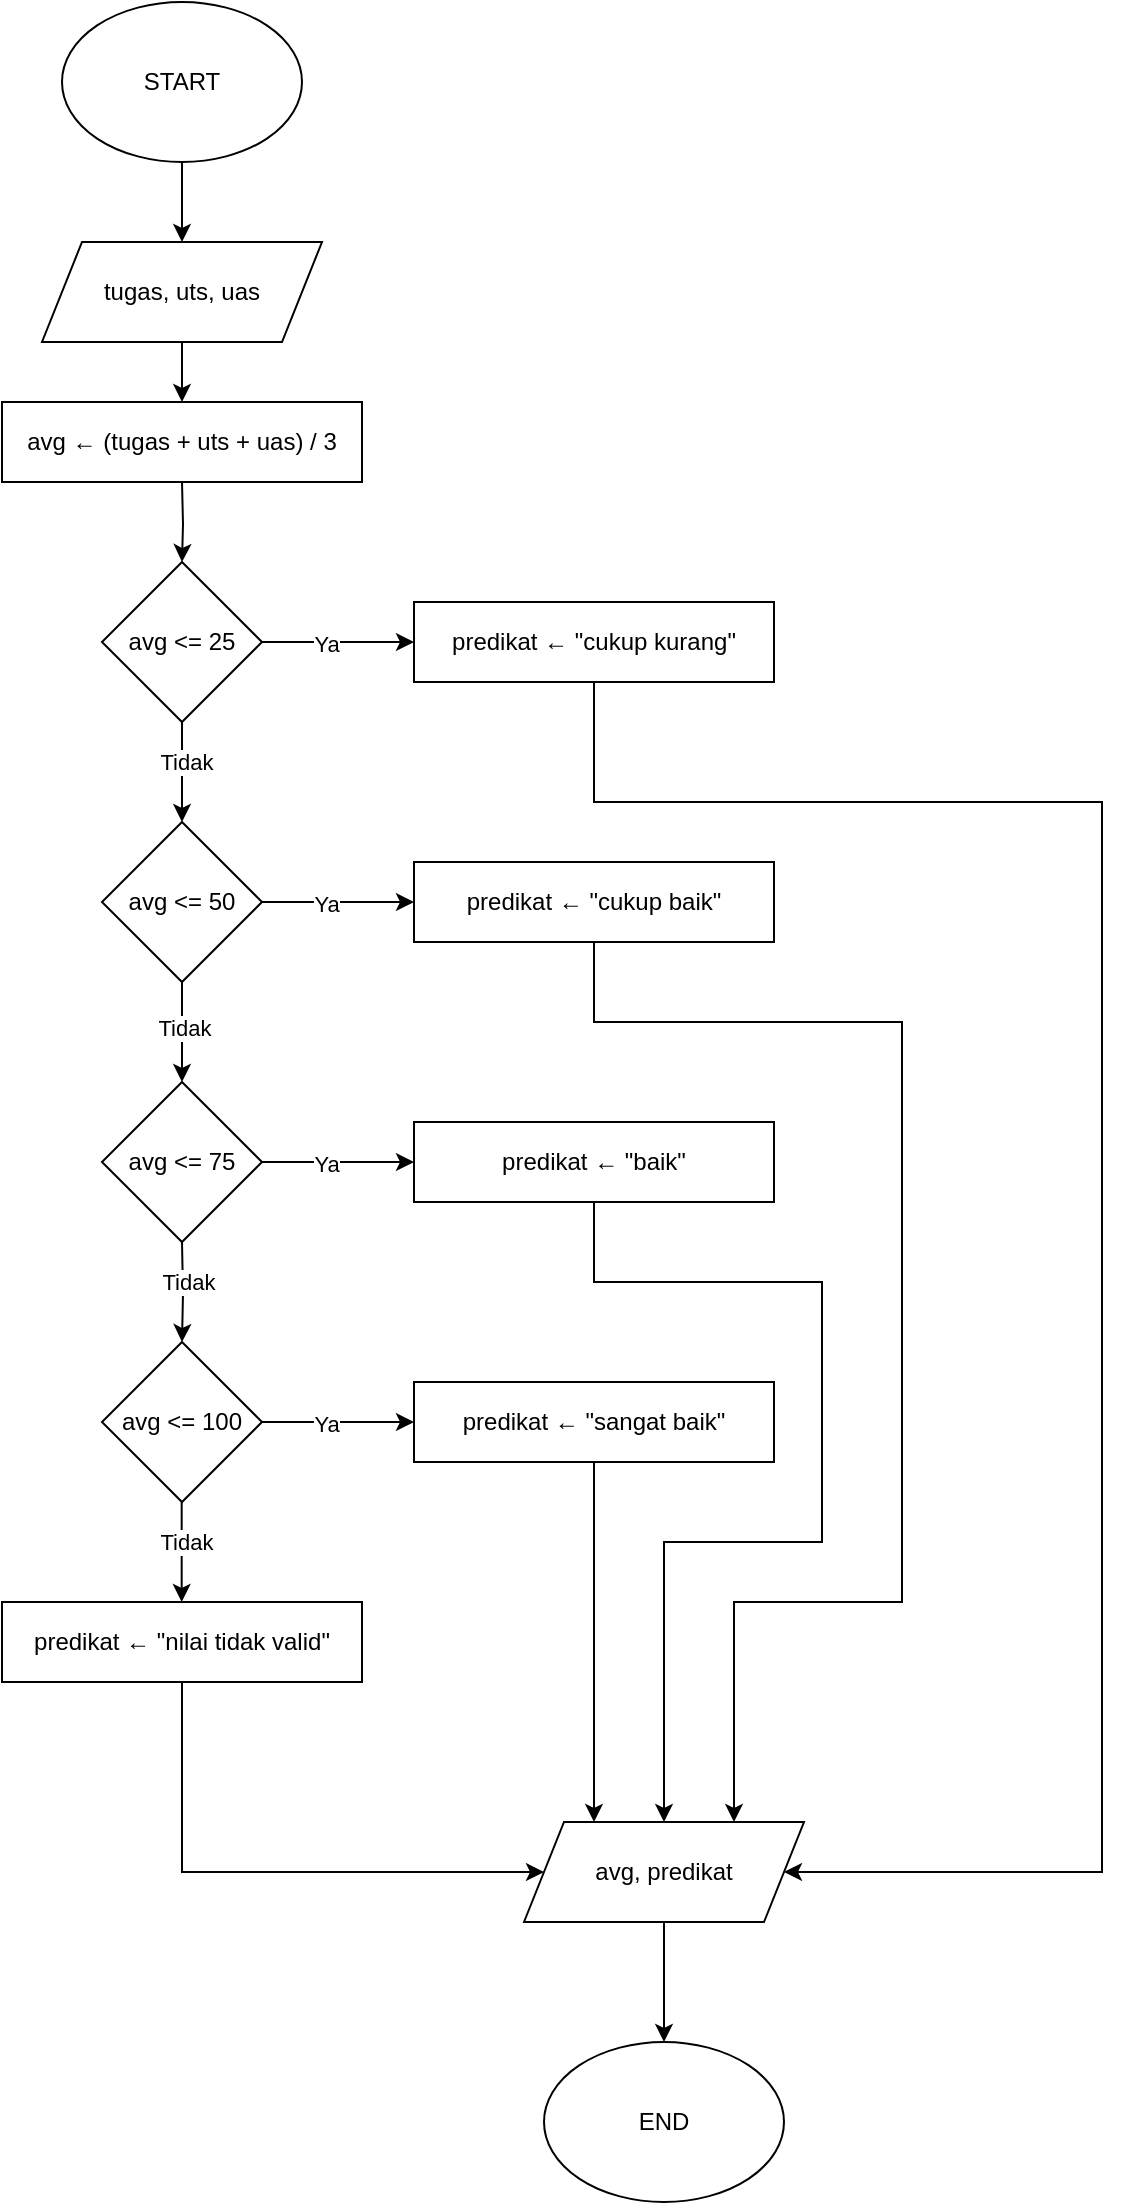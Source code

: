 <mxfile version="28.0.6">
  <diagram name="Page-1" id="A3NifjXvY5vIst3UiWV9">
    <mxGraphModel dx="1111" dy="445" grid="1" gridSize="10" guides="1" tooltips="1" connect="1" arrows="1" fold="1" page="1" pageScale="1" pageWidth="827" pageHeight="1299" background="none" math="0" shadow="0">
      <root>
        <mxCell id="0" />
        <mxCell id="1" parent="0" />
        <mxCell id="4erT3ZUYu_DKqHfcm8yE-7" style="edgeStyle=orthogonalEdgeStyle;rounded=0;orthogonalLoop=1;jettySize=auto;html=1;exitX=0.5;exitY=1;exitDx=0;exitDy=0;entryX=0.5;entryY=0;entryDx=0;entryDy=0;" parent="1" source="4erT3ZUYu_DKqHfcm8yE-1" target="4erT3ZUYu_DKqHfcm8yE-5" edge="1">
          <mxGeometry relative="1" as="geometry" />
        </mxCell>
        <mxCell id="4erT3ZUYu_DKqHfcm8yE-1" value="START" style="ellipse;whiteSpace=wrap;html=1;" parent="1" vertex="1">
          <mxGeometry x="80" y="40" width="120" height="80" as="geometry" />
        </mxCell>
        <mxCell id="4erT3ZUYu_DKqHfcm8yE-9" style="edgeStyle=orthogonalEdgeStyle;rounded=0;orthogonalLoop=1;jettySize=auto;html=1;exitX=0.5;exitY=1;exitDx=0;exitDy=0;entryX=0.5;entryY=0;entryDx=0;entryDy=0;" parent="1" source="4erT3ZUYu_DKqHfcm8yE-5" edge="1">
          <mxGeometry relative="1" as="geometry">
            <mxPoint x="140" y="240" as="targetPoint" />
          </mxGeometry>
        </mxCell>
        <mxCell id="4erT3ZUYu_DKqHfcm8yE-5" value="tugas, uts, uas" style="shape=parallelogram;perimeter=parallelogramPerimeter;whiteSpace=wrap;html=1;fixedSize=1;" parent="1" vertex="1">
          <mxGeometry x="70" y="160" width="140" height="50" as="geometry" />
        </mxCell>
        <mxCell id="4erT3ZUYu_DKqHfcm8yE-13" style="edgeStyle=orthogonalEdgeStyle;rounded=0;orthogonalLoop=1;jettySize=auto;html=1;exitX=0.5;exitY=1;exitDx=0;exitDy=0;entryX=0.5;entryY=0;entryDx=0;entryDy=0;" parent="1" target="4erT3ZUYu_DKqHfcm8yE-12" edge="1">
          <mxGeometry relative="1" as="geometry">
            <mxPoint x="140" y="280" as="sourcePoint" />
          </mxGeometry>
        </mxCell>
        <mxCell id="4erT3ZUYu_DKqHfcm8yE-18" style="edgeStyle=orthogonalEdgeStyle;rounded=0;orthogonalLoop=1;jettySize=auto;html=1;exitX=1;exitY=0.5;exitDx=0;exitDy=0;" parent="1" source="4erT3ZUYu_DKqHfcm8yE-12" target="4erT3ZUYu_DKqHfcm8yE-14" edge="1">
          <mxGeometry relative="1" as="geometry" />
        </mxCell>
        <mxCell id="4erT3ZUYu_DKqHfcm8yE-19" value="Ya" style="edgeLabel;html=1;align=center;verticalAlign=middle;resizable=0;points=[];" parent="4erT3ZUYu_DKqHfcm8yE-18" vertex="1" connectable="0">
          <mxGeometry x="-0.174" y="-1" relative="1" as="geometry">
            <mxPoint as="offset" />
          </mxGeometry>
        </mxCell>
        <mxCell id="4erT3ZUYu_DKqHfcm8yE-36" style="edgeStyle=orthogonalEdgeStyle;rounded=0;orthogonalLoop=1;jettySize=auto;html=1;exitX=0.5;exitY=1;exitDx=0;exitDy=0;entryX=0.5;entryY=0;entryDx=0;entryDy=0;" parent="1" source="4erT3ZUYu_DKqHfcm8yE-12" target="4erT3ZUYu_DKqHfcm8yE-22" edge="1">
          <mxGeometry relative="1" as="geometry" />
        </mxCell>
        <mxCell id="4erT3ZUYu_DKqHfcm8yE-38" value="Tidak" style="edgeLabel;html=1;align=center;verticalAlign=middle;resizable=0;points=[];" parent="4erT3ZUYu_DKqHfcm8yE-36" vertex="1" connectable="0">
          <mxGeometry x="-0.208" y="2" relative="1" as="geometry">
            <mxPoint as="offset" />
          </mxGeometry>
        </mxCell>
        <mxCell id="4erT3ZUYu_DKqHfcm8yE-12" value="avg &amp;lt;= 25" style="rhombus;whiteSpace=wrap;html=1;" parent="1" vertex="1">
          <mxGeometry x="100" y="320" width="80" height="80" as="geometry" />
        </mxCell>
        <mxCell id="4erT3ZUYu_DKqHfcm8yE-98" style="edgeStyle=orthogonalEdgeStyle;rounded=0;orthogonalLoop=1;jettySize=auto;html=1;exitX=0.5;exitY=1;exitDx=0;exitDy=0;entryX=1;entryY=0.5;entryDx=0;entryDy=0;" parent="1" source="4erT3ZUYu_DKqHfcm8yE-14" target="4erT3ZUYu_DKqHfcm8yE-66" edge="1">
          <mxGeometry relative="1" as="geometry">
            <Array as="points">
              <mxPoint x="346" y="440" />
              <mxPoint x="600" y="440" />
              <mxPoint x="600" y="975" />
            </Array>
          </mxGeometry>
        </mxCell>
        <mxCell id="4erT3ZUYu_DKqHfcm8yE-14" value="predikat ←&amp;nbsp;&quot;cukup kurang&quot;" style="rounded=0;whiteSpace=wrap;html=1;" parent="1" vertex="1">
          <mxGeometry x="256" y="340" width="180" height="40" as="geometry" />
        </mxCell>
        <mxCell id="4erT3ZUYu_DKqHfcm8yE-20" style="edgeStyle=orthogonalEdgeStyle;rounded=0;orthogonalLoop=1;jettySize=auto;html=1;exitX=1;exitY=0.5;exitDx=0;exitDy=0;" parent="1" source="4erT3ZUYu_DKqHfcm8yE-22" target="4erT3ZUYu_DKqHfcm8yE-23" edge="1">
          <mxGeometry relative="1" as="geometry" />
        </mxCell>
        <mxCell id="4erT3ZUYu_DKqHfcm8yE-21" value="Ya" style="edgeLabel;html=1;align=center;verticalAlign=middle;resizable=0;points=[];" parent="4erT3ZUYu_DKqHfcm8yE-20" vertex="1" connectable="0">
          <mxGeometry x="-0.174" y="-1" relative="1" as="geometry">
            <mxPoint as="offset" />
          </mxGeometry>
        </mxCell>
        <mxCell id="4erT3ZUYu_DKqHfcm8yE-49" style="edgeStyle=orthogonalEdgeStyle;rounded=0;orthogonalLoop=1;jettySize=auto;html=1;exitX=0.5;exitY=1;exitDx=0;exitDy=0;entryX=0.5;entryY=0;entryDx=0;entryDy=0;" parent="1" source="4erT3ZUYu_DKqHfcm8yE-22" target="4erT3ZUYu_DKqHfcm8yE-47" edge="1">
          <mxGeometry relative="1" as="geometry" />
        </mxCell>
        <mxCell id="4erT3ZUYu_DKqHfcm8yE-51" value="Tidak" style="edgeLabel;html=1;align=center;verticalAlign=middle;resizable=0;points=[];" parent="4erT3ZUYu_DKqHfcm8yE-49" vertex="1" connectable="0">
          <mxGeometry x="-0.08" y="1" relative="1" as="geometry">
            <mxPoint as="offset" />
          </mxGeometry>
        </mxCell>
        <mxCell id="4erT3ZUYu_DKqHfcm8yE-22" value="avg &amp;lt;= 50" style="rhombus;whiteSpace=wrap;html=1;" parent="1" vertex="1">
          <mxGeometry x="100" y="450" width="80" height="80" as="geometry" />
        </mxCell>
        <mxCell id="4erT3ZUYu_DKqHfcm8yE-97" style="edgeStyle=orthogonalEdgeStyle;rounded=0;orthogonalLoop=1;jettySize=auto;html=1;exitX=0.5;exitY=1;exitDx=0;exitDy=0;entryX=0.75;entryY=0;entryDx=0;entryDy=0;" parent="1" source="4erT3ZUYu_DKqHfcm8yE-23" target="4erT3ZUYu_DKqHfcm8yE-66" edge="1">
          <mxGeometry relative="1" as="geometry">
            <Array as="points">
              <mxPoint x="346" y="550" />
              <mxPoint x="500" y="550" />
              <mxPoint x="500" y="840" />
              <mxPoint x="416" y="840" />
            </Array>
          </mxGeometry>
        </mxCell>
        <mxCell id="4erT3ZUYu_DKqHfcm8yE-23" value="predikat ←&amp;nbsp;&quot;cukup baik&quot;" style="rounded=0;whiteSpace=wrap;html=1;" parent="1" vertex="1">
          <mxGeometry x="256" y="470" width="180" height="40" as="geometry" />
        </mxCell>
        <mxCell id="4erT3ZUYu_DKqHfcm8yE-45" style="edgeStyle=orthogonalEdgeStyle;rounded=0;orthogonalLoop=1;jettySize=auto;html=1;exitX=1;exitY=0.5;exitDx=0;exitDy=0;" parent="1" source="4erT3ZUYu_DKqHfcm8yE-47" target="4erT3ZUYu_DKqHfcm8yE-48" edge="1">
          <mxGeometry relative="1" as="geometry" />
        </mxCell>
        <mxCell id="4erT3ZUYu_DKqHfcm8yE-46" value="Ya" style="edgeLabel;html=1;align=center;verticalAlign=middle;resizable=0;points=[];" parent="4erT3ZUYu_DKqHfcm8yE-45" vertex="1" connectable="0">
          <mxGeometry x="-0.174" y="-1" relative="1" as="geometry">
            <mxPoint as="offset" />
          </mxGeometry>
        </mxCell>
        <mxCell id="4erT3ZUYu_DKqHfcm8yE-47" value="avg &amp;lt;= 75" style="rhombus;whiteSpace=wrap;html=1;" parent="1" vertex="1">
          <mxGeometry x="100" y="580" width="80" height="80" as="geometry" />
        </mxCell>
        <mxCell id="4erT3ZUYu_DKqHfcm8yE-94" style="edgeStyle=orthogonalEdgeStyle;rounded=0;orthogonalLoop=1;jettySize=auto;html=1;exitX=0.5;exitY=1;exitDx=0;exitDy=0;entryX=0.5;entryY=0;entryDx=0;entryDy=0;" parent="1" source="4erT3ZUYu_DKqHfcm8yE-48" target="4erT3ZUYu_DKqHfcm8yE-66" edge="1">
          <mxGeometry relative="1" as="geometry">
            <Array as="points">
              <mxPoint x="346" y="680" />
              <mxPoint x="460" y="680" />
              <mxPoint x="460" y="810" />
              <mxPoint x="381" y="810" />
            </Array>
          </mxGeometry>
        </mxCell>
        <mxCell id="4erT3ZUYu_DKqHfcm8yE-48" value="predikat ←&amp;nbsp;&quot;baik&quot;" style="rounded=0;whiteSpace=wrap;html=1;" parent="1" vertex="1">
          <mxGeometry x="256" y="600" width="180" height="40" as="geometry" />
        </mxCell>
        <mxCell id="4erT3ZUYu_DKqHfcm8yE-52" style="edgeStyle=orthogonalEdgeStyle;rounded=0;orthogonalLoop=1;jettySize=auto;html=1;exitX=0.5;exitY=1;exitDx=0;exitDy=0;entryX=0.5;entryY=0;entryDx=0;entryDy=0;" parent="1" target="4erT3ZUYu_DKqHfcm8yE-56" edge="1">
          <mxGeometry relative="1" as="geometry">
            <mxPoint x="140" y="660" as="sourcePoint" />
          </mxGeometry>
        </mxCell>
        <mxCell id="4erT3ZUYu_DKqHfcm8yE-53" value="Tidak" style="edgeLabel;html=1;align=center;verticalAlign=middle;resizable=0;points=[];" parent="4erT3ZUYu_DKqHfcm8yE-52" vertex="1" connectable="0">
          <mxGeometry x="-0.208" y="2" relative="1" as="geometry">
            <mxPoint as="offset" />
          </mxGeometry>
        </mxCell>
        <mxCell id="4erT3ZUYu_DKqHfcm8yE-54" style="edgeStyle=orthogonalEdgeStyle;rounded=0;orthogonalLoop=1;jettySize=auto;html=1;exitX=1;exitY=0.5;exitDx=0;exitDy=0;" parent="1" source="4erT3ZUYu_DKqHfcm8yE-56" target="4erT3ZUYu_DKqHfcm8yE-57" edge="1">
          <mxGeometry relative="1" as="geometry" />
        </mxCell>
        <mxCell id="4erT3ZUYu_DKqHfcm8yE-55" value="Ya" style="edgeLabel;html=1;align=center;verticalAlign=middle;resizable=0;points=[];" parent="4erT3ZUYu_DKqHfcm8yE-54" vertex="1" connectable="0">
          <mxGeometry x="-0.174" y="-1" relative="1" as="geometry">
            <mxPoint as="offset" />
          </mxGeometry>
        </mxCell>
        <mxCell id="4erT3ZUYu_DKqHfcm8yE-56" value="avg &amp;lt;= 100" style="rhombus;whiteSpace=wrap;html=1;" parent="1" vertex="1">
          <mxGeometry x="100" y="710" width="80" height="80" as="geometry" />
        </mxCell>
        <mxCell id="4erT3ZUYu_DKqHfcm8yE-93" style="edgeStyle=orthogonalEdgeStyle;rounded=0;orthogonalLoop=1;jettySize=auto;html=1;exitX=0.5;exitY=1;exitDx=0;exitDy=0;entryX=0.25;entryY=0;entryDx=0;entryDy=0;" parent="1" source="4erT3ZUYu_DKqHfcm8yE-57" target="4erT3ZUYu_DKqHfcm8yE-66" edge="1">
          <mxGeometry relative="1" as="geometry" />
        </mxCell>
        <mxCell id="4erT3ZUYu_DKqHfcm8yE-57" value="predikat ←&amp;nbsp;&quot;sangat baik&quot;" style="rounded=0;whiteSpace=wrap;html=1;" parent="1" vertex="1">
          <mxGeometry x="256" y="730" width="180" height="40" as="geometry" />
        </mxCell>
        <mxCell id="4erT3ZUYu_DKqHfcm8yE-63" style="edgeStyle=orthogonalEdgeStyle;rounded=0;orthogonalLoop=1;jettySize=auto;html=1;exitX=0.5;exitY=1;exitDx=0;exitDy=0;entryX=0.5;entryY=0;entryDx=0;entryDy=0;" parent="1" edge="1">
          <mxGeometry relative="1" as="geometry">
            <mxPoint x="139.84" y="790" as="sourcePoint" />
            <mxPoint x="139.84" y="840" as="targetPoint" />
          </mxGeometry>
        </mxCell>
        <mxCell id="4erT3ZUYu_DKqHfcm8yE-64" value="Tidak" style="edgeLabel;html=1;align=center;verticalAlign=middle;resizable=0;points=[];" parent="4erT3ZUYu_DKqHfcm8yE-63" vertex="1" connectable="0">
          <mxGeometry x="-0.208" y="2" relative="1" as="geometry">
            <mxPoint as="offset" />
          </mxGeometry>
        </mxCell>
        <mxCell id="4erT3ZUYu_DKqHfcm8yE-88" style="edgeStyle=orthogonalEdgeStyle;rounded=0;orthogonalLoop=1;jettySize=auto;html=1;exitX=0.5;exitY=1;exitDx=0;exitDy=0;entryX=0;entryY=0.5;entryDx=0;entryDy=0;" parent="1" source="4erT3ZUYu_DKqHfcm8yE-65" target="4erT3ZUYu_DKqHfcm8yE-66" edge="1">
          <mxGeometry relative="1" as="geometry">
            <Array as="points">
              <mxPoint x="140" y="975" />
            </Array>
          </mxGeometry>
        </mxCell>
        <mxCell id="4erT3ZUYu_DKqHfcm8yE-65" value="predikat ←&amp;nbsp;&quot;nilai tidak valid&quot;" style="rounded=0;whiteSpace=wrap;html=1;" parent="1" vertex="1">
          <mxGeometry x="50" y="840" width="180" height="40" as="geometry" />
        </mxCell>
        <mxCell id="4erT3ZUYu_DKqHfcm8yE-100" style="edgeStyle=orthogonalEdgeStyle;rounded=0;orthogonalLoop=1;jettySize=auto;html=1;exitX=0.5;exitY=1;exitDx=0;exitDy=0;entryX=0.5;entryY=0;entryDx=0;entryDy=0;" parent="1" source="4erT3ZUYu_DKqHfcm8yE-66" target="4erT3ZUYu_DKqHfcm8yE-99" edge="1">
          <mxGeometry relative="1" as="geometry" />
        </mxCell>
        <mxCell id="4erT3ZUYu_DKqHfcm8yE-66" value="avg, predikat" style="shape=parallelogram;perimeter=parallelogramPerimeter;whiteSpace=wrap;html=1;fixedSize=1;" parent="1" vertex="1">
          <mxGeometry x="311" y="950" width="140" height="50" as="geometry" />
        </mxCell>
        <mxCell id="4erT3ZUYu_DKqHfcm8yE-99" value="END" style="ellipse;whiteSpace=wrap;html=1;" parent="1" vertex="1">
          <mxGeometry x="321" y="1060" width="120" height="80" as="geometry" />
        </mxCell>
        <mxCell id="4erT3ZUYu_DKqHfcm8yE-101" value="avg ←&amp;nbsp;(tugas + uts + uas) / 3" style="rounded=0;whiteSpace=wrap;html=1;" parent="1" vertex="1">
          <mxGeometry x="50" y="240" width="180" height="40" as="geometry" />
        </mxCell>
      </root>
    </mxGraphModel>
  </diagram>
</mxfile>
